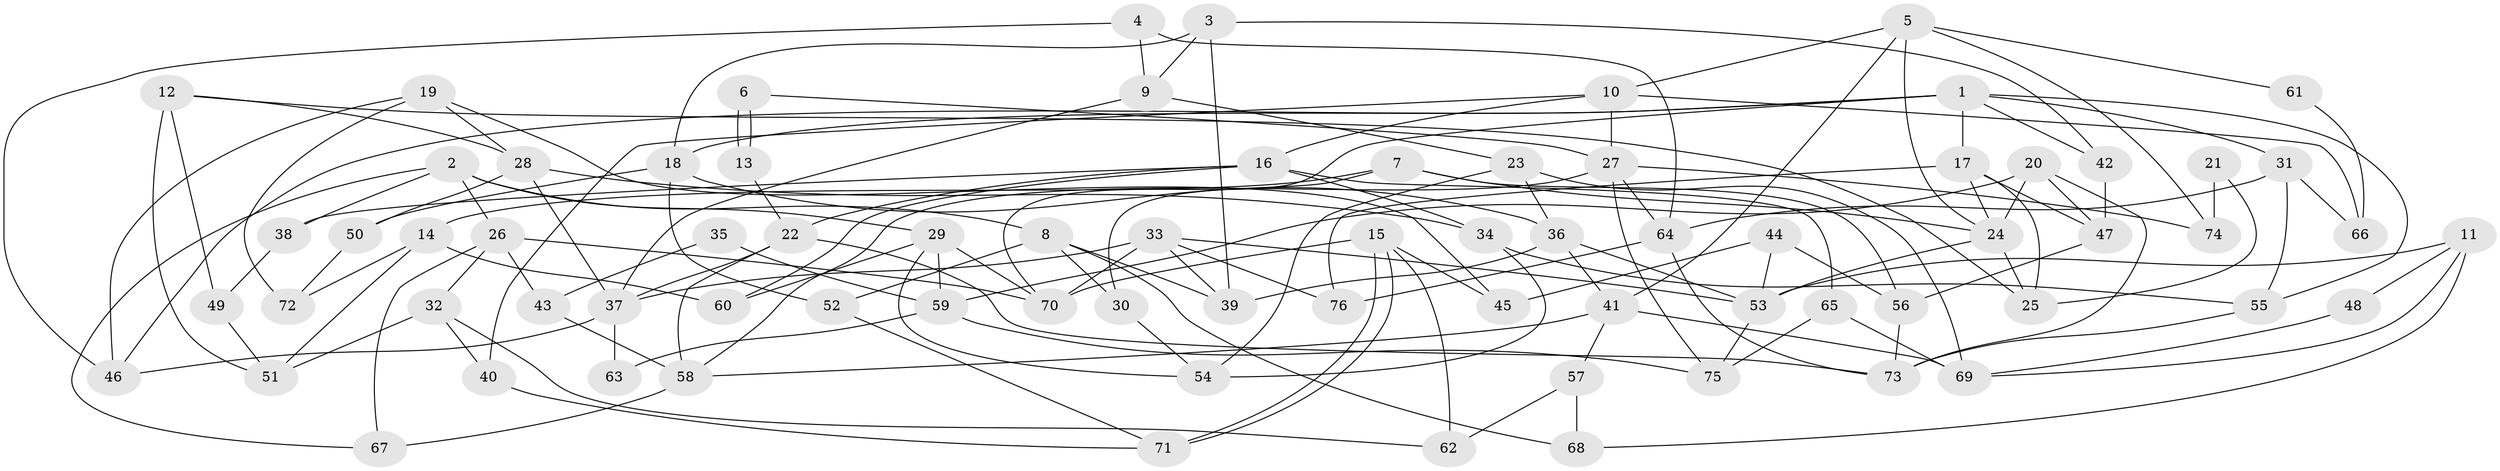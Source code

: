 // Generated by graph-tools (version 1.1) at 2025/26/03/09/25 03:26:09]
// undirected, 76 vertices, 152 edges
graph export_dot {
graph [start="1"]
  node [color=gray90,style=filled];
  1;
  2;
  3;
  4;
  5;
  6;
  7;
  8;
  9;
  10;
  11;
  12;
  13;
  14;
  15;
  16;
  17;
  18;
  19;
  20;
  21;
  22;
  23;
  24;
  25;
  26;
  27;
  28;
  29;
  30;
  31;
  32;
  33;
  34;
  35;
  36;
  37;
  38;
  39;
  40;
  41;
  42;
  43;
  44;
  45;
  46;
  47;
  48;
  49;
  50;
  51;
  52;
  53;
  54;
  55;
  56;
  57;
  58;
  59;
  60;
  61;
  62;
  63;
  64;
  65;
  66;
  67;
  68;
  69;
  70;
  71;
  72;
  73;
  74;
  75;
  76;
  1 -- 31;
  1 -- 70;
  1 -- 17;
  1 -- 18;
  1 -- 42;
  1 -- 46;
  1 -- 55;
  2 -- 26;
  2 -- 8;
  2 -- 29;
  2 -- 38;
  2 -- 67;
  3 -- 42;
  3 -- 18;
  3 -- 9;
  3 -- 39;
  4 -- 46;
  4 -- 9;
  4 -- 64;
  5 -- 24;
  5 -- 41;
  5 -- 10;
  5 -- 61;
  5 -- 74;
  6 -- 27;
  6 -- 13;
  6 -- 13;
  7 -- 56;
  7 -- 24;
  7 -- 14;
  7 -- 30;
  8 -- 68;
  8 -- 39;
  8 -- 30;
  8 -- 52;
  9 -- 37;
  9 -- 23;
  10 -- 27;
  10 -- 16;
  10 -- 40;
  10 -- 66;
  11 -- 53;
  11 -- 69;
  11 -- 48;
  11 -- 68;
  12 -- 28;
  12 -- 49;
  12 -- 25;
  12 -- 51;
  13 -- 22;
  14 -- 60;
  14 -- 51;
  14 -- 72;
  15 -- 71;
  15 -- 71;
  15 -- 70;
  15 -- 45;
  15 -- 62;
  16 -- 22;
  16 -- 34;
  16 -- 38;
  16 -- 60;
  16 -- 65;
  17 -- 24;
  17 -- 25;
  17 -- 47;
  17 -- 76;
  18 -- 50;
  18 -- 36;
  18 -- 52;
  19 -- 46;
  19 -- 28;
  19 -- 45;
  19 -- 72;
  20 -- 24;
  20 -- 73;
  20 -- 47;
  20 -- 59;
  21 -- 25;
  21 -- 74;
  22 -- 58;
  22 -- 73;
  22 -- 37;
  23 -- 69;
  23 -- 36;
  23 -- 54;
  24 -- 53;
  24 -- 25;
  26 -- 70;
  26 -- 32;
  26 -- 43;
  26 -- 67;
  27 -- 75;
  27 -- 64;
  27 -- 58;
  27 -- 74;
  28 -- 34;
  28 -- 37;
  28 -- 50;
  29 -- 54;
  29 -- 59;
  29 -- 60;
  29 -- 70;
  30 -- 54;
  31 -- 64;
  31 -- 55;
  31 -- 66;
  32 -- 40;
  32 -- 51;
  32 -- 62;
  33 -- 76;
  33 -- 39;
  33 -- 37;
  33 -- 53;
  33 -- 70;
  34 -- 54;
  34 -- 55;
  35 -- 43;
  35 -- 59;
  36 -- 39;
  36 -- 41;
  36 -- 53;
  37 -- 46;
  37 -- 63;
  38 -- 49;
  40 -- 71;
  41 -- 58;
  41 -- 57;
  41 -- 69;
  42 -- 47;
  43 -- 58;
  44 -- 45;
  44 -- 53;
  44 -- 56;
  47 -- 56;
  48 -- 69;
  49 -- 51;
  50 -- 72;
  52 -- 71;
  53 -- 75;
  55 -- 73;
  56 -- 73;
  57 -- 62;
  57 -- 68;
  58 -- 67;
  59 -- 63;
  59 -- 75;
  61 -- 66;
  64 -- 73;
  64 -- 76;
  65 -- 75;
  65 -- 69;
}
